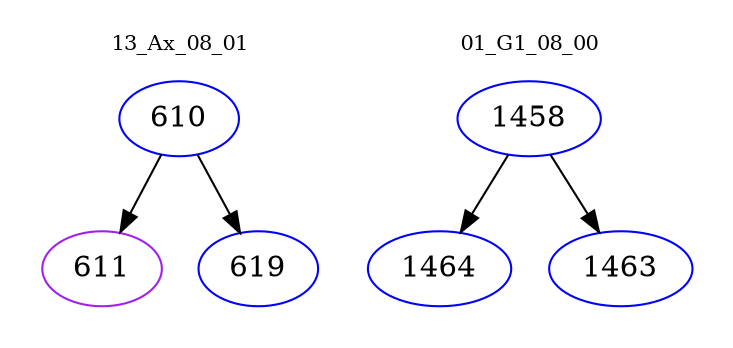 digraph{
subgraph cluster_0 {
color = white
label = "13_Ax_08_01";
fontsize=10;
T0_610 [label="610", color="blue"]
T0_610 -> T0_611 [color="black"]
T0_611 [label="611", color="purple"]
T0_610 -> T0_619 [color="black"]
T0_619 [label="619", color="blue"]
}
subgraph cluster_1 {
color = white
label = "01_G1_08_00";
fontsize=10;
T1_1458 [label="1458", color="blue"]
T1_1458 -> T1_1464 [color="black"]
T1_1464 [label="1464", color="blue"]
T1_1458 -> T1_1463 [color="black"]
T1_1463 [label="1463", color="blue"]
}
}
